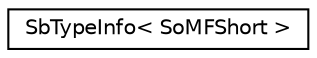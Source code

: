 digraph "Graphical Class Hierarchy"
{
 // LATEX_PDF_SIZE
  edge [fontname="Helvetica",fontsize="10",labelfontname="Helvetica",labelfontsize="10"];
  node [fontname="Helvetica",fontsize="10",shape=record];
  rankdir="LR";
  Node0 [label="SbTypeInfo\< SoMFShort \>",height=0.2,width=0.4,color="black", fillcolor="white", style="filled",URL="$structSbTypeInfo_3_01SoMFShort_01_4.html",tooltip=" "];
}
